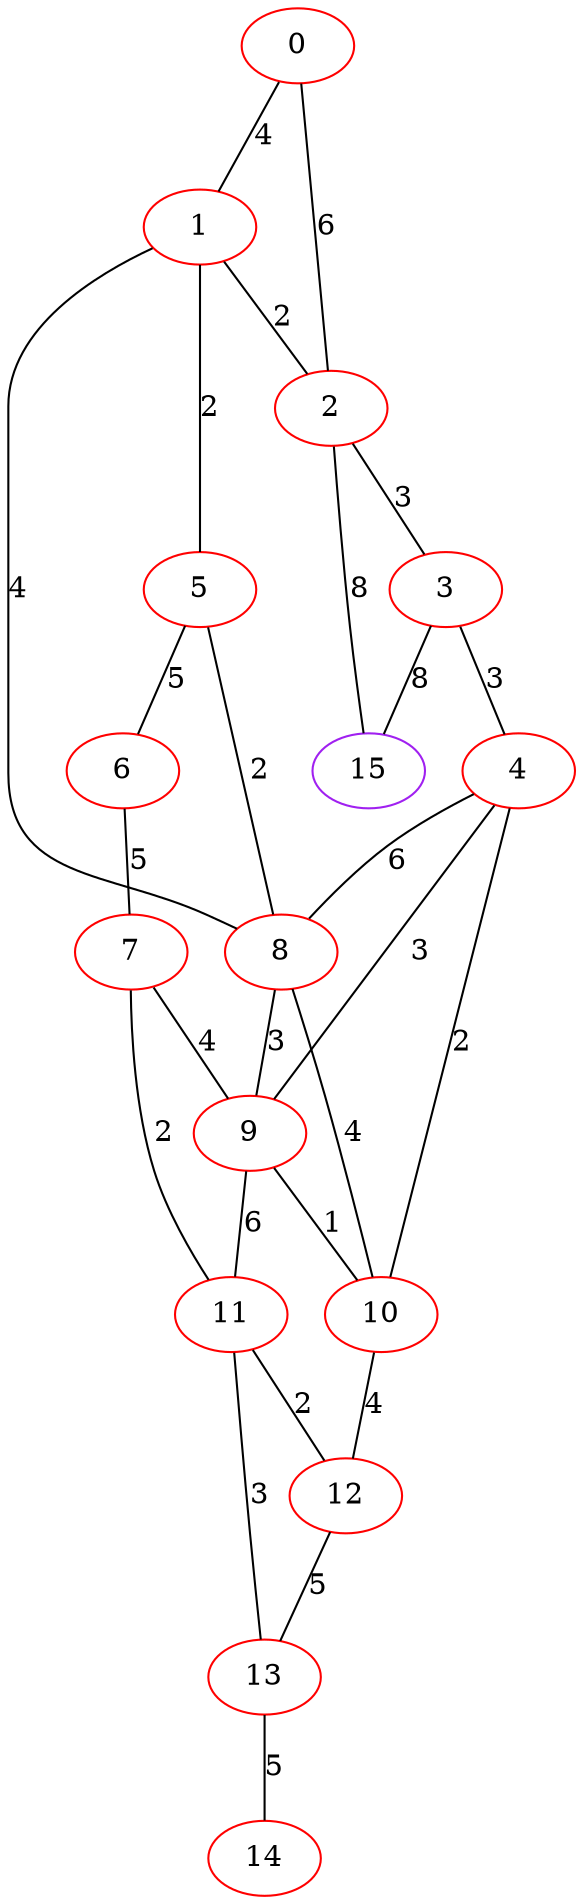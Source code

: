 graph "" {
0 [color=red, weight=1];
1 [color=red, weight=1];
2 [color=red, weight=1];
3 [color=red, weight=1];
4 [color=red, weight=1];
5 [color=red, weight=1];
6 [color=red, weight=1];
7 [color=red, weight=1];
8 [color=red, weight=1];
9 [color=red, weight=1];
10 [color=red, weight=1];
11 [color=red, weight=1];
12 [color=red, weight=1];
13 [color=red, weight=1];
14 [color=red, weight=1];
15 [color=purple, weight=4];
0 -- 1  [key=0, label=4];
0 -- 2  [key=0, label=6];
1 -- 8  [key=0, label=4];
1 -- 2  [key=0, label=2];
1 -- 5  [key=0, label=2];
2 -- 3  [key=0, label=3];
2 -- 15  [key=0, label=8];
3 -- 4  [key=0, label=3];
3 -- 15  [key=0, label=8];
4 -- 8  [key=0, label=6];
4 -- 9  [key=0, label=3];
4 -- 10  [key=0, label=2];
5 -- 8  [key=0, label=2];
5 -- 6  [key=0, label=5];
6 -- 7  [key=0, label=5];
7 -- 9  [key=0, label=4];
7 -- 11  [key=0, label=2];
8 -- 9  [key=0, label=3];
8 -- 10  [key=0, label=4];
9 -- 10  [key=0, label=1];
9 -- 11  [key=0, label=6];
10 -- 12  [key=0, label=4];
11 -- 12  [key=0, label=2];
11 -- 13  [key=0, label=3];
12 -- 13  [key=0, label=5];
13 -- 14  [key=0, label=5];
}

